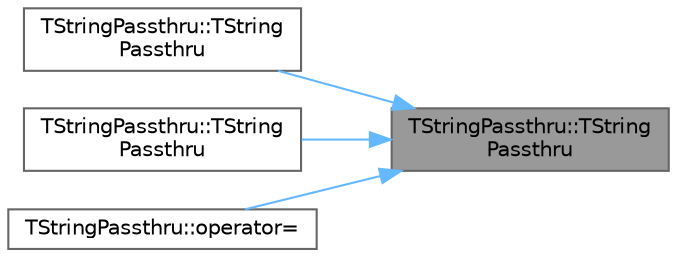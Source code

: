 digraph "TStringPassthru::TStringPassthru"
{
 // INTERACTIVE_SVG=YES
 // LATEX_PDF_SIZE
  bgcolor="transparent";
  edge [fontname=Helvetica,fontsize=10,labelfontname=Helvetica,labelfontsize=10];
  node [fontname=Helvetica,fontsize=10,shape=box,height=0.2,width=0.4];
  rankdir="RL";
  Node1 [id="Node000001",label="TStringPassthru::TString\lPassthru",height=0.2,width=0.4,color="gray40", fillcolor="grey60", style="filled", fontcolor="black",tooltip=" "];
  Node1 -> Node2 [id="edge1_Node000001_Node000002",dir="back",color="steelblue1",style="solid",tooltip=" "];
  Node2 [id="Node000002",label="TStringPassthru::TString\lPassthru",height=0.2,width=0.4,color="grey40", fillcolor="white", style="filled",URL="$da/d55/classTStringPassthru.html#adc5ef8ff6de28ab12b825ca9b675e792",tooltip=" "];
  Node1 -> Node3 [id="edge2_Node000001_Node000003",dir="back",color="steelblue1",style="solid",tooltip=" "];
  Node3 [id="Node000003",label="TStringPassthru::TString\lPassthru",height=0.2,width=0.4,color="grey40", fillcolor="white", style="filled",URL="$da/d55/classTStringPassthru.html#a673843c947743beca47f36ff5e40ef65",tooltip=" "];
  Node1 -> Node4 [id="edge3_Node000001_Node000004",dir="back",color="steelblue1",style="solid",tooltip=" "];
  Node4 [id="Node000004",label="TStringPassthru::operator=",height=0.2,width=0.4,color="grey40", fillcolor="white", style="filled",URL="$da/d55/classTStringPassthru.html#a6c9531b3bfde82ebe74262587533b95c",tooltip=" "];
}
